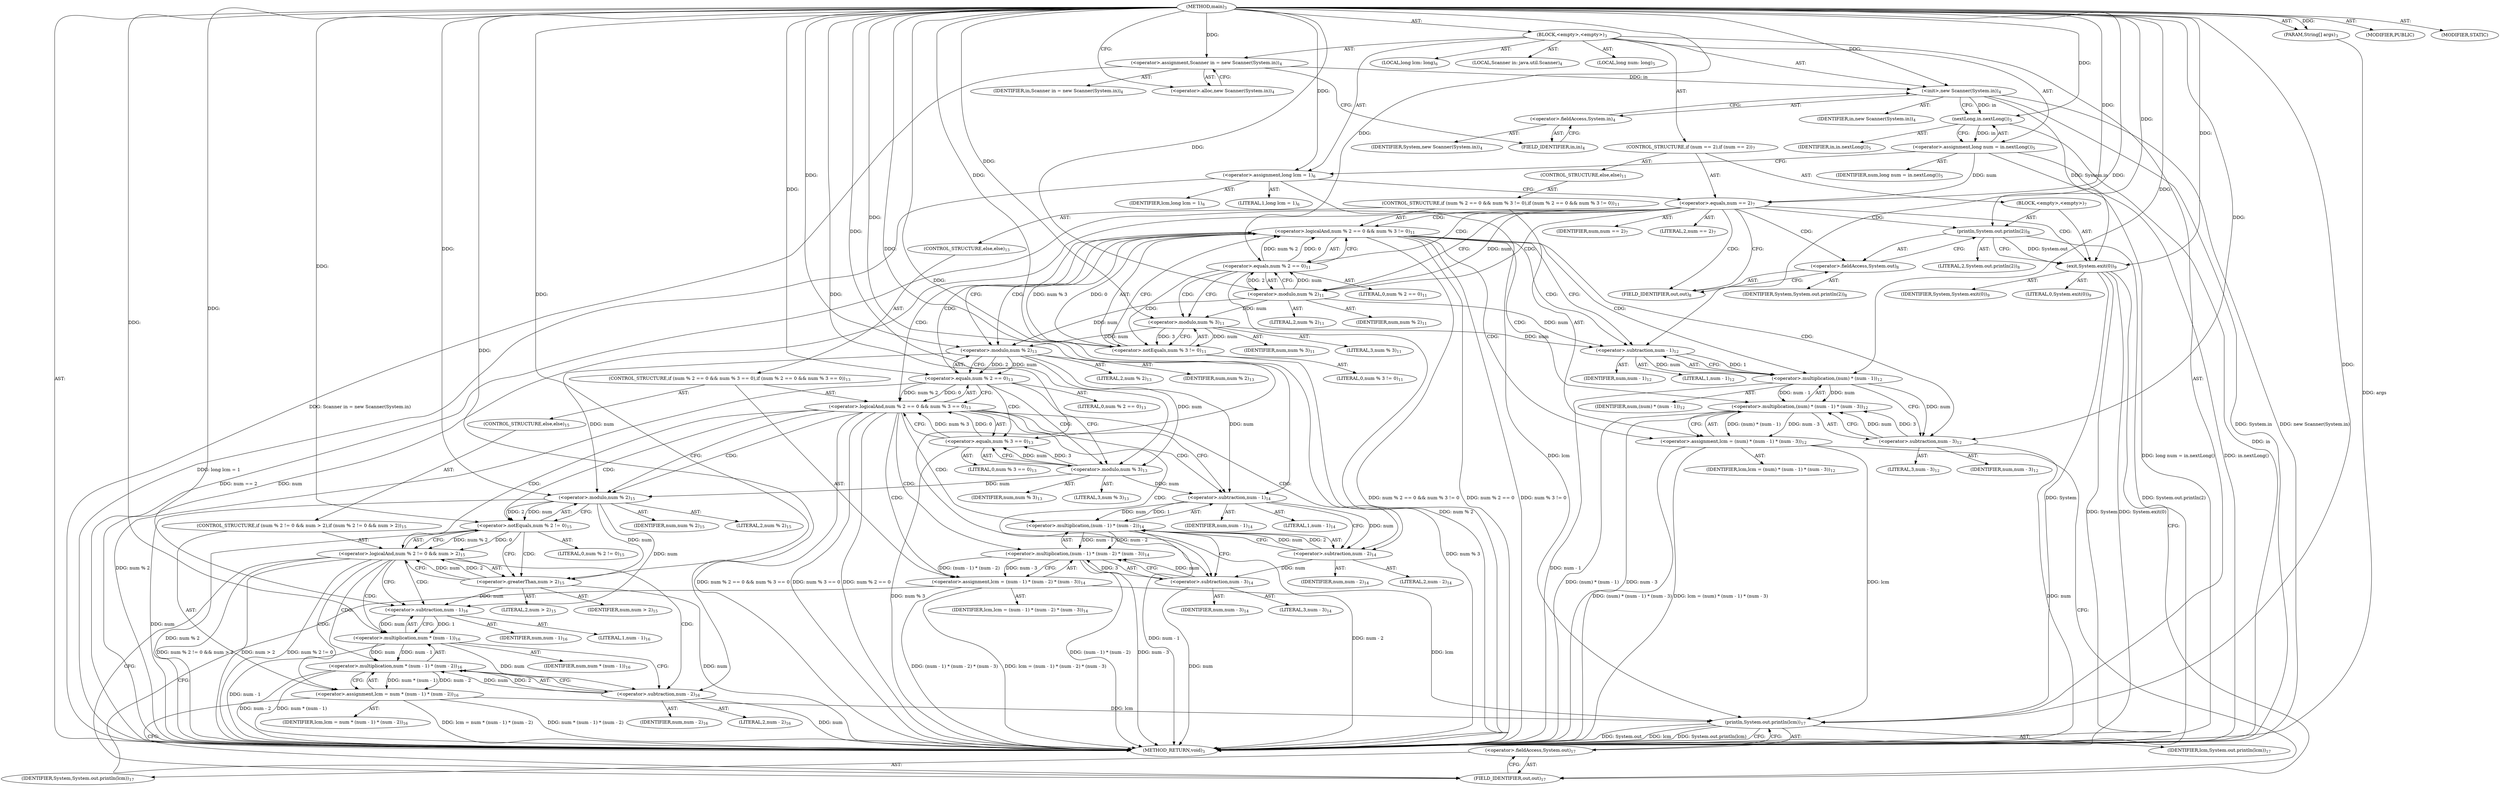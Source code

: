 digraph "main" {  
"19" [label = <(METHOD,main)<SUB>3</SUB>> ]
"20" [label = <(PARAM,String[] args)<SUB>3</SUB>> ]
"21" [label = <(BLOCK,&lt;empty&gt;,&lt;empty&gt;)<SUB>3</SUB>> ]
"4" [label = <(LOCAL,Scanner in: java.util.Scanner)<SUB>4</SUB>> ]
"22" [label = <(&lt;operator&gt;.assignment,Scanner in = new Scanner(System.in))<SUB>4</SUB>> ]
"23" [label = <(IDENTIFIER,in,Scanner in = new Scanner(System.in))<SUB>4</SUB>> ]
"24" [label = <(&lt;operator&gt;.alloc,new Scanner(System.in))<SUB>4</SUB>> ]
"25" [label = <(&lt;init&gt;,new Scanner(System.in))<SUB>4</SUB>> ]
"3" [label = <(IDENTIFIER,in,new Scanner(System.in))<SUB>4</SUB>> ]
"26" [label = <(&lt;operator&gt;.fieldAccess,System.in)<SUB>4</SUB>> ]
"27" [label = <(IDENTIFIER,System,new Scanner(System.in))<SUB>4</SUB>> ]
"28" [label = <(FIELD_IDENTIFIER,in,in)<SUB>4</SUB>> ]
"29" [label = <(LOCAL,long num: long)<SUB>5</SUB>> ]
"30" [label = <(&lt;operator&gt;.assignment,long num = in.nextLong())<SUB>5</SUB>> ]
"31" [label = <(IDENTIFIER,num,long num = in.nextLong())<SUB>5</SUB>> ]
"32" [label = <(nextLong,in.nextLong())<SUB>5</SUB>> ]
"33" [label = <(IDENTIFIER,in,in.nextLong())<SUB>5</SUB>> ]
"34" [label = <(LOCAL,long lcm: long)<SUB>6</SUB>> ]
"35" [label = <(&lt;operator&gt;.assignment,long lcm = 1)<SUB>6</SUB>> ]
"36" [label = <(IDENTIFIER,lcm,long lcm = 1)<SUB>6</SUB>> ]
"37" [label = <(LITERAL,1,long lcm = 1)<SUB>6</SUB>> ]
"38" [label = <(CONTROL_STRUCTURE,if (num == 2),if (num == 2))<SUB>7</SUB>> ]
"39" [label = <(&lt;operator&gt;.equals,num == 2)<SUB>7</SUB>> ]
"40" [label = <(IDENTIFIER,num,num == 2)<SUB>7</SUB>> ]
"41" [label = <(LITERAL,2,num == 2)<SUB>7</SUB>> ]
"42" [label = <(BLOCK,&lt;empty&gt;,&lt;empty&gt;)<SUB>7</SUB>> ]
"43" [label = <(println,System.out.println(2))<SUB>8</SUB>> ]
"44" [label = <(&lt;operator&gt;.fieldAccess,System.out)<SUB>8</SUB>> ]
"45" [label = <(IDENTIFIER,System,System.out.println(2))<SUB>8</SUB>> ]
"46" [label = <(FIELD_IDENTIFIER,out,out)<SUB>8</SUB>> ]
"47" [label = <(LITERAL,2,System.out.println(2))<SUB>8</SUB>> ]
"48" [label = <(exit,System.exit(0))<SUB>9</SUB>> ]
"49" [label = <(IDENTIFIER,System,System.exit(0))<SUB>9</SUB>> ]
"50" [label = <(LITERAL,0,System.exit(0))<SUB>9</SUB>> ]
"51" [label = <(CONTROL_STRUCTURE,else,else)<SUB>11</SUB>> ]
"52" [label = <(CONTROL_STRUCTURE,if (num % 2 == 0 &amp;&amp; num % 3 != 0),if (num % 2 == 0 &amp;&amp; num % 3 != 0))<SUB>11</SUB>> ]
"53" [label = <(&lt;operator&gt;.logicalAnd,num % 2 == 0 &amp;&amp; num % 3 != 0)<SUB>11</SUB>> ]
"54" [label = <(&lt;operator&gt;.equals,num % 2 == 0)<SUB>11</SUB>> ]
"55" [label = <(&lt;operator&gt;.modulo,num % 2)<SUB>11</SUB>> ]
"56" [label = <(IDENTIFIER,num,num % 2)<SUB>11</SUB>> ]
"57" [label = <(LITERAL,2,num % 2)<SUB>11</SUB>> ]
"58" [label = <(LITERAL,0,num % 2 == 0)<SUB>11</SUB>> ]
"59" [label = <(&lt;operator&gt;.notEquals,num % 3 != 0)<SUB>11</SUB>> ]
"60" [label = <(&lt;operator&gt;.modulo,num % 3)<SUB>11</SUB>> ]
"61" [label = <(IDENTIFIER,num,num % 3)<SUB>11</SUB>> ]
"62" [label = <(LITERAL,3,num % 3)<SUB>11</SUB>> ]
"63" [label = <(LITERAL,0,num % 3 != 0)<SUB>11</SUB>> ]
"64" [label = <(&lt;operator&gt;.assignment,lcm = (num) * (num - 1) * (num - 3))<SUB>12</SUB>> ]
"65" [label = <(IDENTIFIER,lcm,lcm = (num) * (num - 1) * (num - 3))<SUB>12</SUB>> ]
"66" [label = <(&lt;operator&gt;.multiplication,(num) * (num - 1) * (num - 3))<SUB>12</SUB>> ]
"67" [label = <(&lt;operator&gt;.multiplication,(num) * (num - 1))<SUB>12</SUB>> ]
"68" [label = <(IDENTIFIER,num,(num) * (num - 1))<SUB>12</SUB>> ]
"69" [label = <(&lt;operator&gt;.subtraction,num - 1)<SUB>12</SUB>> ]
"70" [label = <(IDENTIFIER,num,num - 1)<SUB>12</SUB>> ]
"71" [label = <(LITERAL,1,num - 1)<SUB>12</SUB>> ]
"72" [label = <(&lt;operator&gt;.subtraction,num - 3)<SUB>12</SUB>> ]
"73" [label = <(IDENTIFIER,num,num - 3)<SUB>12</SUB>> ]
"74" [label = <(LITERAL,3,num - 3)<SUB>12</SUB>> ]
"75" [label = <(CONTROL_STRUCTURE,else,else)<SUB>13</SUB>> ]
"76" [label = <(CONTROL_STRUCTURE,if (num % 2 == 0 &amp;&amp; num % 3 == 0),if (num % 2 == 0 &amp;&amp; num % 3 == 0))<SUB>13</SUB>> ]
"77" [label = <(&lt;operator&gt;.logicalAnd,num % 2 == 0 &amp;&amp; num % 3 == 0)<SUB>13</SUB>> ]
"78" [label = <(&lt;operator&gt;.equals,num % 2 == 0)<SUB>13</SUB>> ]
"79" [label = <(&lt;operator&gt;.modulo,num % 2)<SUB>13</SUB>> ]
"80" [label = <(IDENTIFIER,num,num % 2)<SUB>13</SUB>> ]
"81" [label = <(LITERAL,2,num % 2)<SUB>13</SUB>> ]
"82" [label = <(LITERAL,0,num % 2 == 0)<SUB>13</SUB>> ]
"83" [label = <(&lt;operator&gt;.equals,num % 3 == 0)<SUB>13</SUB>> ]
"84" [label = <(&lt;operator&gt;.modulo,num % 3)<SUB>13</SUB>> ]
"85" [label = <(IDENTIFIER,num,num % 3)<SUB>13</SUB>> ]
"86" [label = <(LITERAL,3,num % 3)<SUB>13</SUB>> ]
"87" [label = <(LITERAL,0,num % 3 == 0)<SUB>13</SUB>> ]
"88" [label = <(&lt;operator&gt;.assignment,lcm = (num - 1) * (num - 2) * (num - 3))<SUB>14</SUB>> ]
"89" [label = <(IDENTIFIER,lcm,lcm = (num - 1) * (num - 2) * (num - 3))<SUB>14</SUB>> ]
"90" [label = <(&lt;operator&gt;.multiplication,(num - 1) * (num - 2) * (num - 3))<SUB>14</SUB>> ]
"91" [label = <(&lt;operator&gt;.multiplication,(num - 1) * (num - 2))<SUB>14</SUB>> ]
"92" [label = <(&lt;operator&gt;.subtraction,num - 1)<SUB>14</SUB>> ]
"93" [label = <(IDENTIFIER,num,num - 1)<SUB>14</SUB>> ]
"94" [label = <(LITERAL,1,num - 1)<SUB>14</SUB>> ]
"95" [label = <(&lt;operator&gt;.subtraction,num - 2)<SUB>14</SUB>> ]
"96" [label = <(IDENTIFIER,num,num - 2)<SUB>14</SUB>> ]
"97" [label = <(LITERAL,2,num - 2)<SUB>14</SUB>> ]
"98" [label = <(&lt;operator&gt;.subtraction,num - 3)<SUB>14</SUB>> ]
"99" [label = <(IDENTIFIER,num,num - 3)<SUB>14</SUB>> ]
"100" [label = <(LITERAL,3,num - 3)<SUB>14</SUB>> ]
"101" [label = <(CONTROL_STRUCTURE,else,else)<SUB>15</SUB>> ]
"102" [label = <(CONTROL_STRUCTURE,if (num % 2 != 0 &amp;&amp; num &gt; 2),if (num % 2 != 0 &amp;&amp; num &gt; 2))<SUB>15</SUB>> ]
"103" [label = <(&lt;operator&gt;.logicalAnd,num % 2 != 0 &amp;&amp; num &gt; 2)<SUB>15</SUB>> ]
"104" [label = <(&lt;operator&gt;.notEquals,num % 2 != 0)<SUB>15</SUB>> ]
"105" [label = <(&lt;operator&gt;.modulo,num % 2)<SUB>15</SUB>> ]
"106" [label = <(IDENTIFIER,num,num % 2)<SUB>15</SUB>> ]
"107" [label = <(LITERAL,2,num % 2)<SUB>15</SUB>> ]
"108" [label = <(LITERAL,0,num % 2 != 0)<SUB>15</SUB>> ]
"109" [label = <(&lt;operator&gt;.greaterThan,num &gt; 2)<SUB>15</SUB>> ]
"110" [label = <(IDENTIFIER,num,num &gt; 2)<SUB>15</SUB>> ]
"111" [label = <(LITERAL,2,num &gt; 2)<SUB>15</SUB>> ]
"112" [label = <(&lt;operator&gt;.assignment,lcm = num * (num - 1) * (num - 2))<SUB>16</SUB>> ]
"113" [label = <(IDENTIFIER,lcm,lcm = num * (num - 1) * (num - 2))<SUB>16</SUB>> ]
"114" [label = <(&lt;operator&gt;.multiplication,num * (num - 1) * (num - 2))<SUB>16</SUB>> ]
"115" [label = <(&lt;operator&gt;.multiplication,num * (num - 1))<SUB>16</SUB>> ]
"116" [label = <(IDENTIFIER,num,num * (num - 1))<SUB>16</SUB>> ]
"117" [label = <(&lt;operator&gt;.subtraction,num - 1)<SUB>16</SUB>> ]
"118" [label = <(IDENTIFIER,num,num - 1)<SUB>16</SUB>> ]
"119" [label = <(LITERAL,1,num - 1)<SUB>16</SUB>> ]
"120" [label = <(&lt;operator&gt;.subtraction,num - 2)<SUB>16</SUB>> ]
"121" [label = <(IDENTIFIER,num,num - 2)<SUB>16</SUB>> ]
"122" [label = <(LITERAL,2,num - 2)<SUB>16</SUB>> ]
"123" [label = <(println,System.out.println(lcm))<SUB>17</SUB>> ]
"124" [label = <(&lt;operator&gt;.fieldAccess,System.out)<SUB>17</SUB>> ]
"125" [label = <(IDENTIFIER,System,System.out.println(lcm))<SUB>17</SUB>> ]
"126" [label = <(FIELD_IDENTIFIER,out,out)<SUB>17</SUB>> ]
"127" [label = <(IDENTIFIER,lcm,System.out.println(lcm))<SUB>17</SUB>> ]
"128" [label = <(MODIFIER,PUBLIC)> ]
"129" [label = <(MODIFIER,STATIC)> ]
"130" [label = <(METHOD_RETURN,void)<SUB>3</SUB>> ]
  "19" -> "20"  [ label = "AST: "] 
  "19" -> "21"  [ label = "AST: "] 
  "19" -> "128"  [ label = "AST: "] 
  "19" -> "129"  [ label = "AST: "] 
  "19" -> "130"  [ label = "AST: "] 
  "21" -> "4"  [ label = "AST: "] 
  "21" -> "22"  [ label = "AST: "] 
  "21" -> "25"  [ label = "AST: "] 
  "21" -> "29"  [ label = "AST: "] 
  "21" -> "30"  [ label = "AST: "] 
  "21" -> "34"  [ label = "AST: "] 
  "21" -> "35"  [ label = "AST: "] 
  "21" -> "38"  [ label = "AST: "] 
  "21" -> "123"  [ label = "AST: "] 
  "22" -> "23"  [ label = "AST: "] 
  "22" -> "24"  [ label = "AST: "] 
  "25" -> "3"  [ label = "AST: "] 
  "25" -> "26"  [ label = "AST: "] 
  "26" -> "27"  [ label = "AST: "] 
  "26" -> "28"  [ label = "AST: "] 
  "30" -> "31"  [ label = "AST: "] 
  "30" -> "32"  [ label = "AST: "] 
  "32" -> "33"  [ label = "AST: "] 
  "35" -> "36"  [ label = "AST: "] 
  "35" -> "37"  [ label = "AST: "] 
  "38" -> "39"  [ label = "AST: "] 
  "38" -> "42"  [ label = "AST: "] 
  "38" -> "51"  [ label = "AST: "] 
  "39" -> "40"  [ label = "AST: "] 
  "39" -> "41"  [ label = "AST: "] 
  "42" -> "43"  [ label = "AST: "] 
  "42" -> "48"  [ label = "AST: "] 
  "43" -> "44"  [ label = "AST: "] 
  "43" -> "47"  [ label = "AST: "] 
  "44" -> "45"  [ label = "AST: "] 
  "44" -> "46"  [ label = "AST: "] 
  "48" -> "49"  [ label = "AST: "] 
  "48" -> "50"  [ label = "AST: "] 
  "51" -> "52"  [ label = "AST: "] 
  "52" -> "53"  [ label = "AST: "] 
  "52" -> "64"  [ label = "AST: "] 
  "52" -> "75"  [ label = "AST: "] 
  "53" -> "54"  [ label = "AST: "] 
  "53" -> "59"  [ label = "AST: "] 
  "54" -> "55"  [ label = "AST: "] 
  "54" -> "58"  [ label = "AST: "] 
  "55" -> "56"  [ label = "AST: "] 
  "55" -> "57"  [ label = "AST: "] 
  "59" -> "60"  [ label = "AST: "] 
  "59" -> "63"  [ label = "AST: "] 
  "60" -> "61"  [ label = "AST: "] 
  "60" -> "62"  [ label = "AST: "] 
  "64" -> "65"  [ label = "AST: "] 
  "64" -> "66"  [ label = "AST: "] 
  "66" -> "67"  [ label = "AST: "] 
  "66" -> "72"  [ label = "AST: "] 
  "67" -> "68"  [ label = "AST: "] 
  "67" -> "69"  [ label = "AST: "] 
  "69" -> "70"  [ label = "AST: "] 
  "69" -> "71"  [ label = "AST: "] 
  "72" -> "73"  [ label = "AST: "] 
  "72" -> "74"  [ label = "AST: "] 
  "75" -> "76"  [ label = "AST: "] 
  "76" -> "77"  [ label = "AST: "] 
  "76" -> "88"  [ label = "AST: "] 
  "76" -> "101"  [ label = "AST: "] 
  "77" -> "78"  [ label = "AST: "] 
  "77" -> "83"  [ label = "AST: "] 
  "78" -> "79"  [ label = "AST: "] 
  "78" -> "82"  [ label = "AST: "] 
  "79" -> "80"  [ label = "AST: "] 
  "79" -> "81"  [ label = "AST: "] 
  "83" -> "84"  [ label = "AST: "] 
  "83" -> "87"  [ label = "AST: "] 
  "84" -> "85"  [ label = "AST: "] 
  "84" -> "86"  [ label = "AST: "] 
  "88" -> "89"  [ label = "AST: "] 
  "88" -> "90"  [ label = "AST: "] 
  "90" -> "91"  [ label = "AST: "] 
  "90" -> "98"  [ label = "AST: "] 
  "91" -> "92"  [ label = "AST: "] 
  "91" -> "95"  [ label = "AST: "] 
  "92" -> "93"  [ label = "AST: "] 
  "92" -> "94"  [ label = "AST: "] 
  "95" -> "96"  [ label = "AST: "] 
  "95" -> "97"  [ label = "AST: "] 
  "98" -> "99"  [ label = "AST: "] 
  "98" -> "100"  [ label = "AST: "] 
  "101" -> "102"  [ label = "AST: "] 
  "102" -> "103"  [ label = "AST: "] 
  "102" -> "112"  [ label = "AST: "] 
  "103" -> "104"  [ label = "AST: "] 
  "103" -> "109"  [ label = "AST: "] 
  "104" -> "105"  [ label = "AST: "] 
  "104" -> "108"  [ label = "AST: "] 
  "105" -> "106"  [ label = "AST: "] 
  "105" -> "107"  [ label = "AST: "] 
  "109" -> "110"  [ label = "AST: "] 
  "109" -> "111"  [ label = "AST: "] 
  "112" -> "113"  [ label = "AST: "] 
  "112" -> "114"  [ label = "AST: "] 
  "114" -> "115"  [ label = "AST: "] 
  "114" -> "120"  [ label = "AST: "] 
  "115" -> "116"  [ label = "AST: "] 
  "115" -> "117"  [ label = "AST: "] 
  "117" -> "118"  [ label = "AST: "] 
  "117" -> "119"  [ label = "AST: "] 
  "120" -> "121"  [ label = "AST: "] 
  "120" -> "122"  [ label = "AST: "] 
  "123" -> "124"  [ label = "AST: "] 
  "123" -> "127"  [ label = "AST: "] 
  "124" -> "125"  [ label = "AST: "] 
  "124" -> "126"  [ label = "AST: "] 
  "22" -> "28"  [ label = "CFG: "] 
  "25" -> "32"  [ label = "CFG: "] 
  "30" -> "35"  [ label = "CFG: "] 
  "35" -> "39"  [ label = "CFG: "] 
  "123" -> "130"  [ label = "CFG: "] 
  "24" -> "22"  [ label = "CFG: "] 
  "26" -> "25"  [ label = "CFG: "] 
  "32" -> "30"  [ label = "CFG: "] 
  "39" -> "46"  [ label = "CFG: "] 
  "39" -> "55"  [ label = "CFG: "] 
  "124" -> "123"  [ label = "CFG: "] 
  "28" -> "26"  [ label = "CFG: "] 
  "43" -> "48"  [ label = "CFG: "] 
  "48" -> "126"  [ label = "CFG: "] 
  "126" -> "124"  [ label = "CFG: "] 
  "44" -> "43"  [ label = "CFG: "] 
  "53" -> "69"  [ label = "CFG: "] 
  "53" -> "79"  [ label = "CFG: "] 
  "64" -> "126"  [ label = "CFG: "] 
  "46" -> "44"  [ label = "CFG: "] 
  "54" -> "53"  [ label = "CFG: "] 
  "54" -> "60"  [ label = "CFG: "] 
  "59" -> "53"  [ label = "CFG: "] 
  "66" -> "64"  [ label = "CFG: "] 
  "55" -> "54"  [ label = "CFG: "] 
  "60" -> "59"  [ label = "CFG: "] 
  "67" -> "72"  [ label = "CFG: "] 
  "72" -> "66"  [ label = "CFG: "] 
  "77" -> "92"  [ label = "CFG: "] 
  "77" -> "105"  [ label = "CFG: "] 
  "88" -> "126"  [ label = "CFG: "] 
  "69" -> "67"  [ label = "CFG: "] 
  "78" -> "77"  [ label = "CFG: "] 
  "78" -> "84"  [ label = "CFG: "] 
  "83" -> "77"  [ label = "CFG: "] 
  "90" -> "88"  [ label = "CFG: "] 
  "79" -> "78"  [ label = "CFG: "] 
  "84" -> "83"  [ label = "CFG: "] 
  "91" -> "98"  [ label = "CFG: "] 
  "98" -> "90"  [ label = "CFG: "] 
  "103" -> "117"  [ label = "CFG: "] 
  "103" -> "126"  [ label = "CFG: "] 
  "112" -> "126"  [ label = "CFG: "] 
  "92" -> "95"  [ label = "CFG: "] 
  "95" -> "91"  [ label = "CFG: "] 
  "104" -> "103"  [ label = "CFG: "] 
  "104" -> "109"  [ label = "CFG: "] 
  "109" -> "103"  [ label = "CFG: "] 
  "114" -> "112"  [ label = "CFG: "] 
  "105" -> "104"  [ label = "CFG: "] 
  "115" -> "120"  [ label = "CFG: "] 
  "120" -> "114"  [ label = "CFG: "] 
  "117" -> "115"  [ label = "CFG: "] 
  "19" -> "24"  [ label = "CFG: "] 
  "20" -> "130"  [ label = "DDG: args"] 
  "22" -> "130"  [ label = "DDG: Scanner in = new Scanner(System.in)"] 
  "25" -> "130"  [ label = "DDG: System.in"] 
  "25" -> "130"  [ label = "DDG: new Scanner(System.in)"] 
  "32" -> "130"  [ label = "DDG: in"] 
  "30" -> "130"  [ label = "DDG: in.nextLong()"] 
  "30" -> "130"  [ label = "DDG: long num = in.nextLong()"] 
  "35" -> "130"  [ label = "DDG: long lcm = 1"] 
  "39" -> "130"  [ label = "DDG: num"] 
  "39" -> "130"  [ label = "DDG: num == 2"] 
  "54" -> "130"  [ label = "DDG: num % 2"] 
  "53" -> "130"  [ label = "DDG: num % 2 == 0"] 
  "59" -> "130"  [ label = "DDG: num % 3"] 
  "53" -> "130"  [ label = "DDG: num % 3 != 0"] 
  "53" -> "130"  [ label = "DDG: num % 2 == 0 &amp;&amp; num % 3 != 0"] 
  "78" -> "130"  [ label = "DDG: num % 2"] 
  "77" -> "130"  [ label = "DDG: num % 2 == 0"] 
  "83" -> "130"  [ label = "DDG: num % 3"] 
  "77" -> "130"  [ label = "DDG: num % 3 == 0"] 
  "77" -> "130"  [ label = "DDG: num % 2 == 0 &amp;&amp; num % 3 == 0"] 
  "105" -> "130"  [ label = "DDG: num"] 
  "104" -> "130"  [ label = "DDG: num % 2"] 
  "103" -> "130"  [ label = "DDG: num % 2 != 0"] 
  "109" -> "130"  [ label = "DDG: num"] 
  "103" -> "130"  [ label = "DDG: num &gt; 2"] 
  "103" -> "130"  [ label = "DDG: num % 2 != 0 &amp;&amp; num &gt; 2"] 
  "115" -> "130"  [ label = "DDG: num - 1"] 
  "114" -> "130"  [ label = "DDG: num * (num - 1)"] 
  "120" -> "130"  [ label = "DDG: num"] 
  "114" -> "130"  [ label = "DDG: num - 2"] 
  "112" -> "130"  [ label = "DDG: num * (num - 1) * (num - 2)"] 
  "112" -> "130"  [ label = "DDG: lcm = num * (num - 1) * (num - 2)"] 
  "91" -> "130"  [ label = "DDG: num - 1"] 
  "91" -> "130"  [ label = "DDG: num - 2"] 
  "90" -> "130"  [ label = "DDG: (num - 1) * (num - 2)"] 
  "98" -> "130"  [ label = "DDG: num"] 
  "90" -> "130"  [ label = "DDG: num - 3"] 
  "88" -> "130"  [ label = "DDG: (num - 1) * (num - 2) * (num - 3)"] 
  "88" -> "130"  [ label = "DDG: lcm = (num - 1) * (num - 2) * (num - 3)"] 
  "67" -> "130"  [ label = "DDG: num - 1"] 
  "66" -> "130"  [ label = "DDG: (num) * (num - 1)"] 
  "72" -> "130"  [ label = "DDG: num"] 
  "66" -> "130"  [ label = "DDG: num - 3"] 
  "64" -> "130"  [ label = "DDG: (num) * (num - 1) * (num - 3)"] 
  "64" -> "130"  [ label = "DDG: lcm = (num) * (num - 1) * (num - 3)"] 
  "43" -> "130"  [ label = "DDG: System.out.println(2)"] 
  "48" -> "130"  [ label = "DDG: System"] 
  "48" -> "130"  [ label = "DDG: System.exit(0)"] 
  "123" -> "130"  [ label = "DDG: System.out"] 
  "123" -> "130"  [ label = "DDG: lcm"] 
  "123" -> "130"  [ label = "DDG: System.out.println(lcm)"] 
  "19" -> "20"  [ label = "DDG: "] 
  "19" -> "22"  [ label = "DDG: "] 
  "32" -> "30"  [ label = "DDG: in"] 
  "19" -> "35"  [ label = "DDG: "] 
  "22" -> "25"  [ label = "DDG: in"] 
  "19" -> "25"  [ label = "DDG: "] 
  "48" -> "123"  [ label = "DDG: System"] 
  "35" -> "123"  [ label = "DDG: lcm"] 
  "112" -> "123"  [ label = "DDG: lcm"] 
  "88" -> "123"  [ label = "DDG: lcm"] 
  "64" -> "123"  [ label = "DDG: lcm"] 
  "19" -> "123"  [ label = "DDG: "] 
  "25" -> "32"  [ label = "DDG: in"] 
  "19" -> "32"  [ label = "DDG: "] 
  "30" -> "39"  [ label = "DDG: num"] 
  "19" -> "39"  [ label = "DDG: "] 
  "19" -> "43"  [ label = "DDG: "] 
  "25" -> "48"  [ label = "DDG: System.in"] 
  "43" -> "48"  [ label = "DDG: System.out"] 
  "19" -> "48"  [ label = "DDG: "] 
  "66" -> "64"  [ label = "DDG: (num) * (num - 1)"] 
  "66" -> "64"  [ label = "DDG: num - 3"] 
  "54" -> "53"  [ label = "DDG: num % 2"] 
  "54" -> "53"  [ label = "DDG: 0"] 
  "59" -> "53"  [ label = "DDG: num % 3"] 
  "59" -> "53"  [ label = "DDG: 0"] 
  "55" -> "54"  [ label = "DDG: num"] 
  "55" -> "54"  [ label = "DDG: 2"] 
  "19" -> "54"  [ label = "DDG: "] 
  "60" -> "59"  [ label = "DDG: num"] 
  "60" -> "59"  [ label = "DDG: 3"] 
  "19" -> "59"  [ label = "DDG: "] 
  "67" -> "66"  [ label = "DDG: num"] 
  "67" -> "66"  [ label = "DDG: num - 1"] 
  "72" -> "66"  [ label = "DDG: num"] 
  "72" -> "66"  [ label = "DDG: 3"] 
  "90" -> "88"  [ label = "DDG: (num - 1) * (num - 2)"] 
  "90" -> "88"  [ label = "DDG: num - 3"] 
  "39" -> "55"  [ label = "DDG: num"] 
  "19" -> "55"  [ label = "DDG: "] 
  "55" -> "60"  [ label = "DDG: num"] 
  "19" -> "60"  [ label = "DDG: "] 
  "69" -> "67"  [ label = "DDG: num"] 
  "19" -> "67"  [ label = "DDG: "] 
  "69" -> "67"  [ label = "DDG: 1"] 
  "67" -> "72"  [ label = "DDG: num"] 
  "19" -> "72"  [ label = "DDG: "] 
  "78" -> "77"  [ label = "DDG: num % 2"] 
  "78" -> "77"  [ label = "DDG: 0"] 
  "83" -> "77"  [ label = "DDG: num % 3"] 
  "83" -> "77"  [ label = "DDG: 0"] 
  "55" -> "69"  [ label = "DDG: num"] 
  "60" -> "69"  [ label = "DDG: num"] 
  "19" -> "69"  [ label = "DDG: "] 
  "79" -> "78"  [ label = "DDG: num"] 
  "79" -> "78"  [ label = "DDG: 2"] 
  "19" -> "78"  [ label = "DDG: "] 
  "84" -> "83"  [ label = "DDG: num"] 
  "84" -> "83"  [ label = "DDG: 3"] 
  "19" -> "83"  [ label = "DDG: "] 
  "91" -> "90"  [ label = "DDG: num - 1"] 
  "91" -> "90"  [ label = "DDG: num - 2"] 
  "98" -> "90"  [ label = "DDG: num"] 
  "98" -> "90"  [ label = "DDG: 3"] 
  "114" -> "112"  [ label = "DDG: num * (num - 1)"] 
  "114" -> "112"  [ label = "DDG: num - 2"] 
  "55" -> "79"  [ label = "DDG: num"] 
  "60" -> "79"  [ label = "DDG: num"] 
  "19" -> "79"  [ label = "DDG: "] 
  "79" -> "84"  [ label = "DDG: num"] 
  "19" -> "84"  [ label = "DDG: "] 
  "92" -> "91"  [ label = "DDG: num"] 
  "92" -> "91"  [ label = "DDG: 1"] 
  "95" -> "91"  [ label = "DDG: num"] 
  "95" -> "91"  [ label = "DDG: 2"] 
  "95" -> "98"  [ label = "DDG: num"] 
  "19" -> "98"  [ label = "DDG: "] 
  "104" -> "103"  [ label = "DDG: num % 2"] 
  "104" -> "103"  [ label = "DDG: 0"] 
  "109" -> "103"  [ label = "DDG: num"] 
  "109" -> "103"  [ label = "DDG: 2"] 
  "79" -> "92"  [ label = "DDG: num"] 
  "84" -> "92"  [ label = "DDG: num"] 
  "19" -> "92"  [ label = "DDG: "] 
  "92" -> "95"  [ label = "DDG: num"] 
  "19" -> "95"  [ label = "DDG: "] 
  "105" -> "104"  [ label = "DDG: num"] 
  "105" -> "104"  [ label = "DDG: 2"] 
  "19" -> "104"  [ label = "DDG: "] 
  "105" -> "109"  [ label = "DDG: num"] 
  "19" -> "109"  [ label = "DDG: "] 
  "115" -> "114"  [ label = "DDG: num"] 
  "115" -> "114"  [ label = "DDG: num - 1"] 
  "120" -> "114"  [ label = "DDG: num"] 
  "120" -> "114"  [ label = "DDG: 2"] 
  "79" -> "105"  [ label = "DDG: num"] 
  "84" -> "105"  [ label = "DDG: num"] 
  "19" -> "105"  [ label = "DDG: "] 
  "117" -> "115"  [ label = "DDG: num"] 
  "19" -> "115"  [ label = "DDG: "] 
  "117" -> "115"  [ label = "DDG: 1"] 
  "115" -> "120"  [ label = "DDG: num"] 
  "19" -> "120"  [ label = "DDG: "] 
  "105" -> "117"  [ label = "DDG: num"] 
  "109" -> "117"  [ label = "DDG: num"] 
  "19" -> "117"  [ label = "DDG: "] 
  "39" -> "48"  [ label = "CDG: "] 
  "39" -> "46"  [ label = "CDG: "] 
  "39" -> "44"  [ label = "CDG: "] 
  "39" -> "54"  [ label = "CDG: "] 
  "39" -> "43"  [ label = "CDG: "] 
  "39" -> "53"  [ label = "CDG: "] 
  "39" -> "55"  [ label = "CDG: "] 
  "53" -> "77"  [ label = "CDG: "] 
  "53" -> "64"  [ label = "CDG: "] 
  "53" -> "66"  [ label = "CDG: "] 
  "53" -> "72"  [ label = "CDG: "] 
  "53" -> "69"  [ label = "CDG: "] 
  "53" -> "67"  [ label = "CDG: "] 
  "53" -> "79"  [ label = "CDG: "] 
  "53" -> "78"  [ label = "CDG: "] 
  "54" -> "60"  [ label = "CDG: "] 
  "54" -> "59"  [ label = "CDG: "] 
  "77" -> "98"  [ label = "CDG: "] 
  "77" -> "103"  [ label = "CDG: "] 
  "77" -> "104"  [ label = "CDG: "] 
  "77" -> "95"  [ label = "CDG: "] 
  "77" -> "92"  [ label = "CDG: "] 
  "77" -> "91"  [ label = "CDG: "] 
  "77" -> "90"  [ label = "CDG: "] 
  "77" -> "105"  [ label = "CDG: "] 
  "77" -> "88"  [ label = "CDG: "] 
  "78" -> "84"  [ label = "CDG: "] 
  "78" -> "83"  [ label = "CDG: "] 
  "103" -> "115"  [ label = "CDG: "] 
  "103" -> "120"  [ label = "CDG: "] 
  "103" -> "114"  [ label = "CDG: "] 
  "103" -> "112"  [ label = "CDG: "] 
  "103" -> "117"  [ label = "CDG: "] 
  "104" -> "109"  [ label = "CDG: "] 
}
